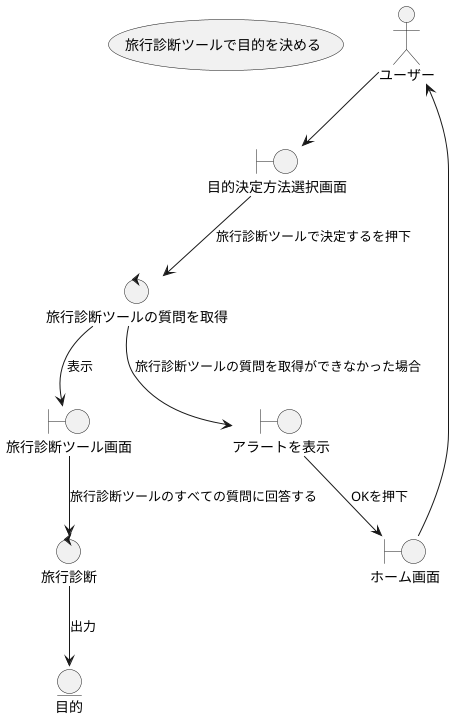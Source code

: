 @startuml

usecase 旅行診断ツールで目的を決める

actor ユーザー

boundary ホーム画面
boundary アラートを表示
boundary 目的決定方法選択画面
boundary 旅行診断ツール画面

control 旅行診断ツールの質問を取得
control 旅行診断

entity 目的

ユーザー --> 目的決定方法選択画面
目的決定方法選択画面 --> 旅行診断ツールの質問を取得 : 旅行診断ツールで決定するを押下
旅行診断ツールの質問を取得 --> 旅行診断ツール画面 : 表示
旅行診断ツール画面 --> 旅行診断 : 旅行診断ツールのすべての質問に回答する
旅行診断ツールの質問を取得 --> アラートを表示 : 旅行診断ツールの質問を取得ができなかった場合
アラートを表示 --> ホーム画面 : OKを押下
ホーム画面 --> ユーザー
旅行診断 --> 目的 : 出力

@enduml